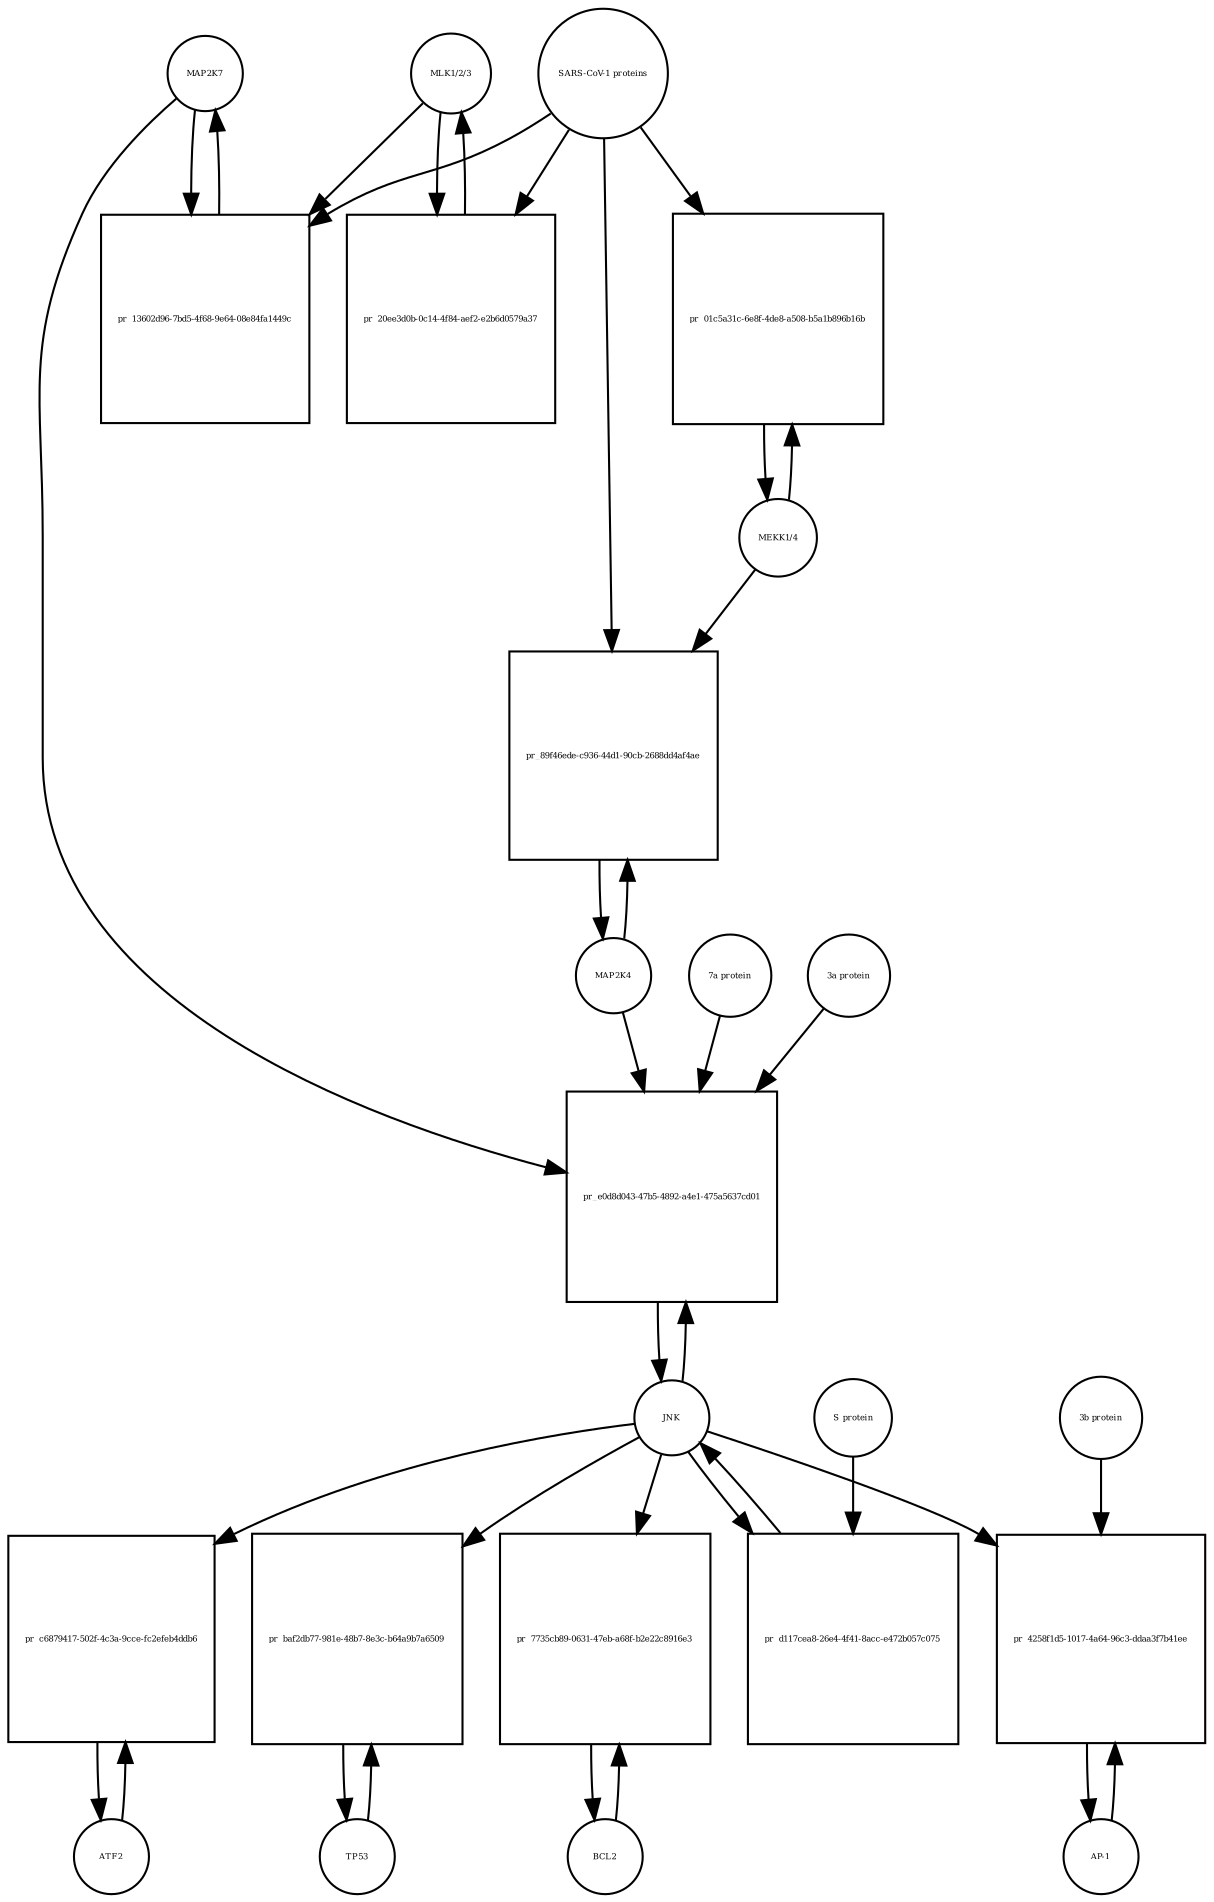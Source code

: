 strict digraph  {
MAP2K7 [annotation=urn_miriam_uniprot_O14733, bipartite=0, cls=macromolecule, fontsize=4, label=MAP2K7, shape=circle];
"pr_13602d96-7bd5-4f68-9e64-08e84fa1449c" [annotation="", bipartite=1, cls=process, fontsize=4, label="pr_13602d96-7bd5-4f68-9e64-08e84fa1449c", shape=square];
"MLK1/2/3" [annotation="", bipartite=0, cls=complex, fontsize=4, label="MLK1/2/3", shape=circle];
"SARS-CoV-1 proteins" [annotation="", bipartite=0, cls=complex, fontsize=4, label="SARS-CoV-1 proteins", shape=circle];
"pr_20ee3d0b-0c14-4f84-aef2-e2b6d0579a37" [annotation="", bipartite=1, cls=process, fontsize=4, label="pr_20ee3d0b-0c14-4f84-aef2-e2b6d0579a37", shape=square];
ATF2 [annotation=urn_miriam_uniprot_P15336, bipartite=0, cls=macromolecule, fontsize=4, label=ATF2, shape=circle];
"pr_c6879417-502f-4c3a-9cce-fc2efeb4ddb6" [annotation="", bipartite=1, cls=process, fontsize=4, label="pr_c6879417-502f-4c3a-9cce-fc2efeb4ddb6", shape=square];
JNK [annotation="", bipartite=0, cls=complex, fontsize=4, label=JNK, shape=circle];
TP53 [annotation=urn_miriam_uniprot_P04637, bipartite=0, cls=macromolecule, fontsize=4, label=TP53, shape=circle];
"pr_baf2db77-981e-48b7-8e3c-b64a9b7a6509" [annotation="", bipartite=1, cls=process, fontsize=4, label="pr_baf2db77-981e-48b7-8e3c-b64a9b7a6509", shape=square];
BCL2 [annotation=urn_miriam_uniprot_P10415, bipartite=0, cls=macromolecule, fontsize=4, label=BCL2, shape=circle];
"pr_7735cb89-0631-47eb-a68f-b2e22c8916e3" [annotation="", bipartite=1, cls=process, fontsize=4, label="pr_7735cb89-0631-47eb-a68f-b2e22c8916e3", shape=square];
"AP-1" [annotation="", bipartite=0, cls=complex, fontsize=4, label="AP-1", shape=circle];
"pr_4258f1d5-1017-4a64-96c3-ddaa3f7b41ee" [annotation="", bipartite=1, cls=process, fontsize=4, label="pr_4258f1d5-1017-4a64-96c3-ddaa3f7b41ee", shape=square];
"3b protein" [annotation="", bipartite=0, cls=macromolecule, fontsize=4, label="3b protein", shape=circle];
"MEKK1/4" [annotation="", bipartite=0, cls=complex, fontsize=4, label="MEKK1/4", shape=circle];
"pr_01c5a31c-6e8f-4de8-a508-b5a1b896b16b" [annotation="", bipartite=1, cls=process, fontsize=4, label="pr_01c5a31c-6e8f-4de8-a508-b5a1b896b16b", shape=square];
MAP2K4 [annotation=urn_miriam_uniprot_P45985, bipartite=0, cls=macromolecule, fontsize=4, label=MAP2K4, shape=circle];
"pr_89f46ede-c936-44d1-90cb-2688dd4af4ae" [annotation="", bipartite=1, cls=process, fontsize=4, label="pr_89f46ede-c936-44d1-90cb-2688dd4af4ae", shape=square];
"pr_e0d8d043-47b5-4892-a4e1-475a5637cd01" [annotation="", bipartite=1, cls=process, fontsize=4, label="pr_e0d8d043-47b5-4892-a4e1-475a5637cd01", shape=square];
"7a protein" [annotation="", bipartite=0, cls=macromolecule, fontsize=4, label="7a protein", shape=circle];
"3a protein" [annotation="", bipartite=0, cls=macromolecule, fontsize=4, label="3a protein", shape=circle];
"pr_d117cea8-26e4-4f41-8acc-e472b057c075" [annotation="", bipartite=1, cls=process, fontsize=4, label="pr_d117cea8-26e4-4f41-8acc-e472b057c075", shape=square];
"S protein" [annotation="", bipartite=0, cls=macromolecule, fontsize=4, label="S protein", shape=circle];
MAP2K7 -> "pr_13602d96-7bd5-4f68-9e64-08e84fa1449c"  [annotation="", interaction_type=consumption];
MAP2K7 -> "pr_e0d8d043-47b5-4892-a4e1-475a5637cd01"  [annotation=urn_miriam_pubmed_17141229, interaction_type=stimulation];
"pr_13602d96-7bd5-4f68-9e64-08e84fa1449c" -> MAP2K7  [annotation="", interaction_type=production];
"MLK1/2/3" -> "pr_13602d96-7bd5-4f68-9e64-08e84fa1449c"  [annotation="urn_miriam_pubmed_31226023|urn_miriam_taxonomy_694009", interaction_type=stimulation];
"MLK1/2/3" -> "pr_20ee3d0b-0c14-4f84-aef2-e2b6d0579a37"  [annotation="", interaction_type=consumption];
"SARS-CoV-1 proteins" -> "pr_13602d96-7bd5-4f68-9e64-08e84fa1449c"  [annotation="urn_miriam_pubmed_31226023|urn_miriam_taxonomy_694009", interaction_type=stimulation];
"SARS-CoV-1 proteins" -> "pr_20ee3d0b-0c14-4f84-aef2-e2b6d0579a37"  [annotation="urn_miriam_taxonomy_694009|urn_miriam_pubmed_31226023", interaction_type=stimulation];
"SARS-CoV-1 proteins" -> "pr_01c5a31c-6e8f-4de8-a508-b5a1b896b16b"  [annotation="urn_miriam_pubmed_31226023|urn_miriam_taxonomy_694009", interaction_type=stimulation];
"SARS-CoV-1 proteins" -> "pr_89f46ede-c936-44d1-90cb-2688dd4af4ae"  [annotation="urn_miriam_pubmed_31226023|urn_miriam_taxonomy_694009", interaction_type=stimulation];
"pr_20ee3d0b-0c14-4f84-aef2-e2b6d0579a37" -> "MLK1/2/3"  [annotation="", interaction_type=production];
ATF2 -> "pr_c6879417-502f-4c3a-9cce-fc2efeb4ddb6"  [annotation="", interaction_type=consumption];
"pr_c6879417-502f-4c3a-9cce-fc2efeb4ddb6" -> ATF2  [annotation="", interaction_type=production];
JNK -> "pr_c6879417-502f-4c3a-9cce-fc2efeb4ddb6"  [annotation="", interaction_type=stimulation];
JNK -> "pr_baf2db77-981e-48b7-8e3c-b64a9b7a6509"  [annotation="", interaction_type=stimulation];
JNK -> "pr_7735cb89-0631-47eb-a68f-b2e22c8916e3"  [annotation=urn_miriam_pubmed_10567572, interaction_type=stimulation];
JNK -> "pr_4258f1d5-1017-4a64-96c3-ddaa3f7b41ee"  [annotation=urn_miriam_pubmed_21561061, interaction_type=stimulation];
JNK -> "pr_e0d8d043-47b5-4892-a4e1-475a5637cd01"  [annotation="", interaction_type=consumption];
JNK -> "pr_d117cea8-26e4-4f41-8acc-e472b057c075"  [annotation="", interaction_type=consumption];
TP53 -> "pr_baf2db77-981e-48b7-8e3c-b64a9b7a6509"  [annotation="", interaction_type=consumption];
"pr_baf2db77-981e-48b7-8e3c-b64a9b7a6509" -> TP53  [annotation="", interaction_type=production];
BCL2 -> "pr_7735cb89-0631-47eb-a68f-b2e22c8916e3"  [annotation="", interaction_type=consumption];
"pr_7735cb89-0631-47eb-a68f-b2e22c8916e3" -> BCL2  [annotation="", interaction_type=production];
"AP-1" -> "pr_4258f1d5-1017-4a64-96c3-ddaa3f7b41ee"  [annotation="", interaction_type=consumption];
"pr_4258f1d5-1017-4a64-96c3-ddaa3f7b41ee" -> "AP-1"  [annotation="", interaction_type=production];
"3b protein" -> "pr_4258f1d5-1017-4a64-96c3-ddaa3f7b41ee"  [annotation=urn_miriam_pubmed_21561061, interaction_type=stimulation];
"MEKK1/4" -> "pr_01c5a31c-6e8f-4de8-a508-b5a1b896b16b"  [annotation="", interaction_type=consumption];
"MEKK1/4" -> "pr_89f46ede-c936-44d1-90cb-2688dd4af4ae"  [annotation="urn_miriam_pubmed_31226023|urn_miriam_taxonomy_694009", interaction_type=stimulation];
"pr_01c5a31c-6e8f-4de8-a508-b5a1b896b16b" -> "MEKK1/4"  [annotation="", interaction_type=production];
MAP2K4 -> "pr_89f46ede-c936-44d1-90cb-2688dd4af4ae"  [annotation="", interaction_type=consumption];
MAP2K4 -> "pr_e0d8d043-47b5-4892-a4e1-475a5637cd01"  [annotation=urn_miriam_pubmed_17141229, interaction_type=stimulation];
"pr_89f46ede-c936-44d1-90cb-2688dd4af4ae" -> MAP2K4  [annotation="", interaction_type=production];
"pr_e0d8d043-47b5-4892-a4e1-475a5637cd01" -> JNK  [annotation="", interaction_type=production];
"7a protein" -> "pr_e0d8d043-47b5-4892-a4e1-475a5637cd01"  [annotation=urn_miriam_pubmed_17141229, interaction_type=stimulation];
"3a protein" -> "pr_e0d8d043-47b5-4892-a4e1-475a5637cd01"  [annotation=urn_miriam_pubmed_17141229, interaction_type=stimulation];
"pr_d117cea8-26e4-4f41-8acc-e472b057c075" -> JNK  [annotation="", interaction_type=production];
"S protein" -> "pr_d117cea8-26e4-4f41-8acc-e472b057c075"  [annotation=urn_miriam_pubmed_17267381, interaction_type=stimulation];
}
